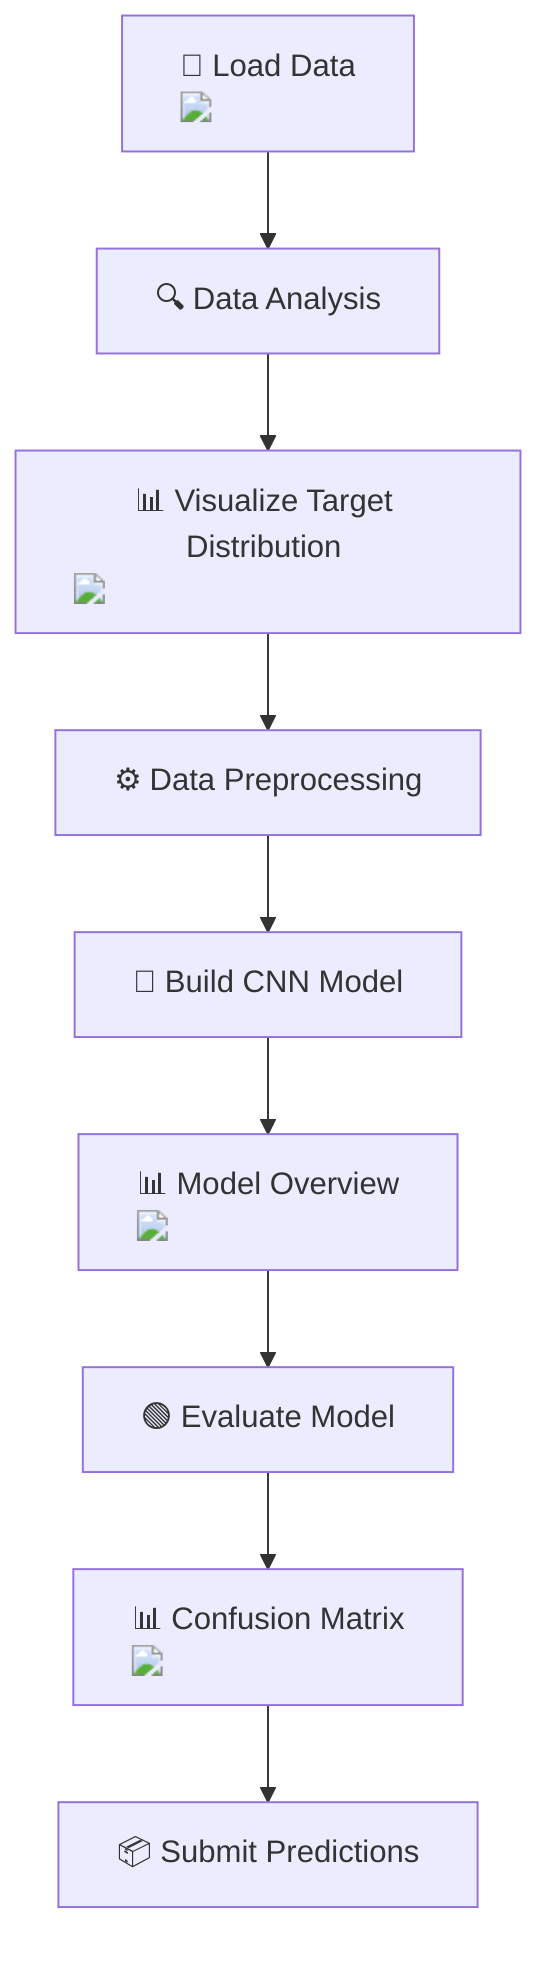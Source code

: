 graph TD;
    A["📁 Load Data <img src='icons/file.svg' />"] --> B["🔍 Data Analysis"];
    B --> C["📊 Visualize Target Distribution <img src='dummy_plots/barplot_template.svg' />"];
    C --> D["⚙️ Data Preprocessing"];
    D --> E["🧠 Build CNN Model"];
    E --> F["📊 Model Overview <img src='dummy_plots/lineplot_template.svg' />"];
    F --> G["🟢 Evaluate Model"];
    G --> H["📊 Confusion Matrix <img src='dummy_plots/scatter_plot_template.svg' />"];
    H --> I["📦 Submit Predictions"];